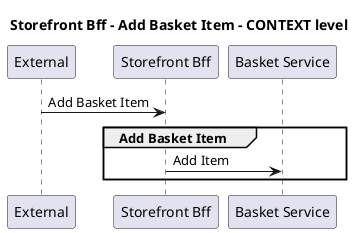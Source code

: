 @startuml

title Storefront Bff - Add Basket Item - CONTEXT level

participant "External" as C4InterFlow.SoftwareSystems.ExternalSystem
participant "Storefront Bff" as ECommercePlatform.SoftwareSystems.StorefrontBff
participant "Basket Service" as ECommercePlatform.SoftwareSystems.BasketService

C4InterFlow.SoftwareSystems.ExternalSystem -> ECommercePlatform.SoftwareSystems.StorefrontBff : Add Basket Item
group Add Basket Item
ECommercePlatform.SoftwareSystems.StorefrontBff -> ECommercePlatform.SoftwareSystems.BasketService : Add Item
end


@enduml
